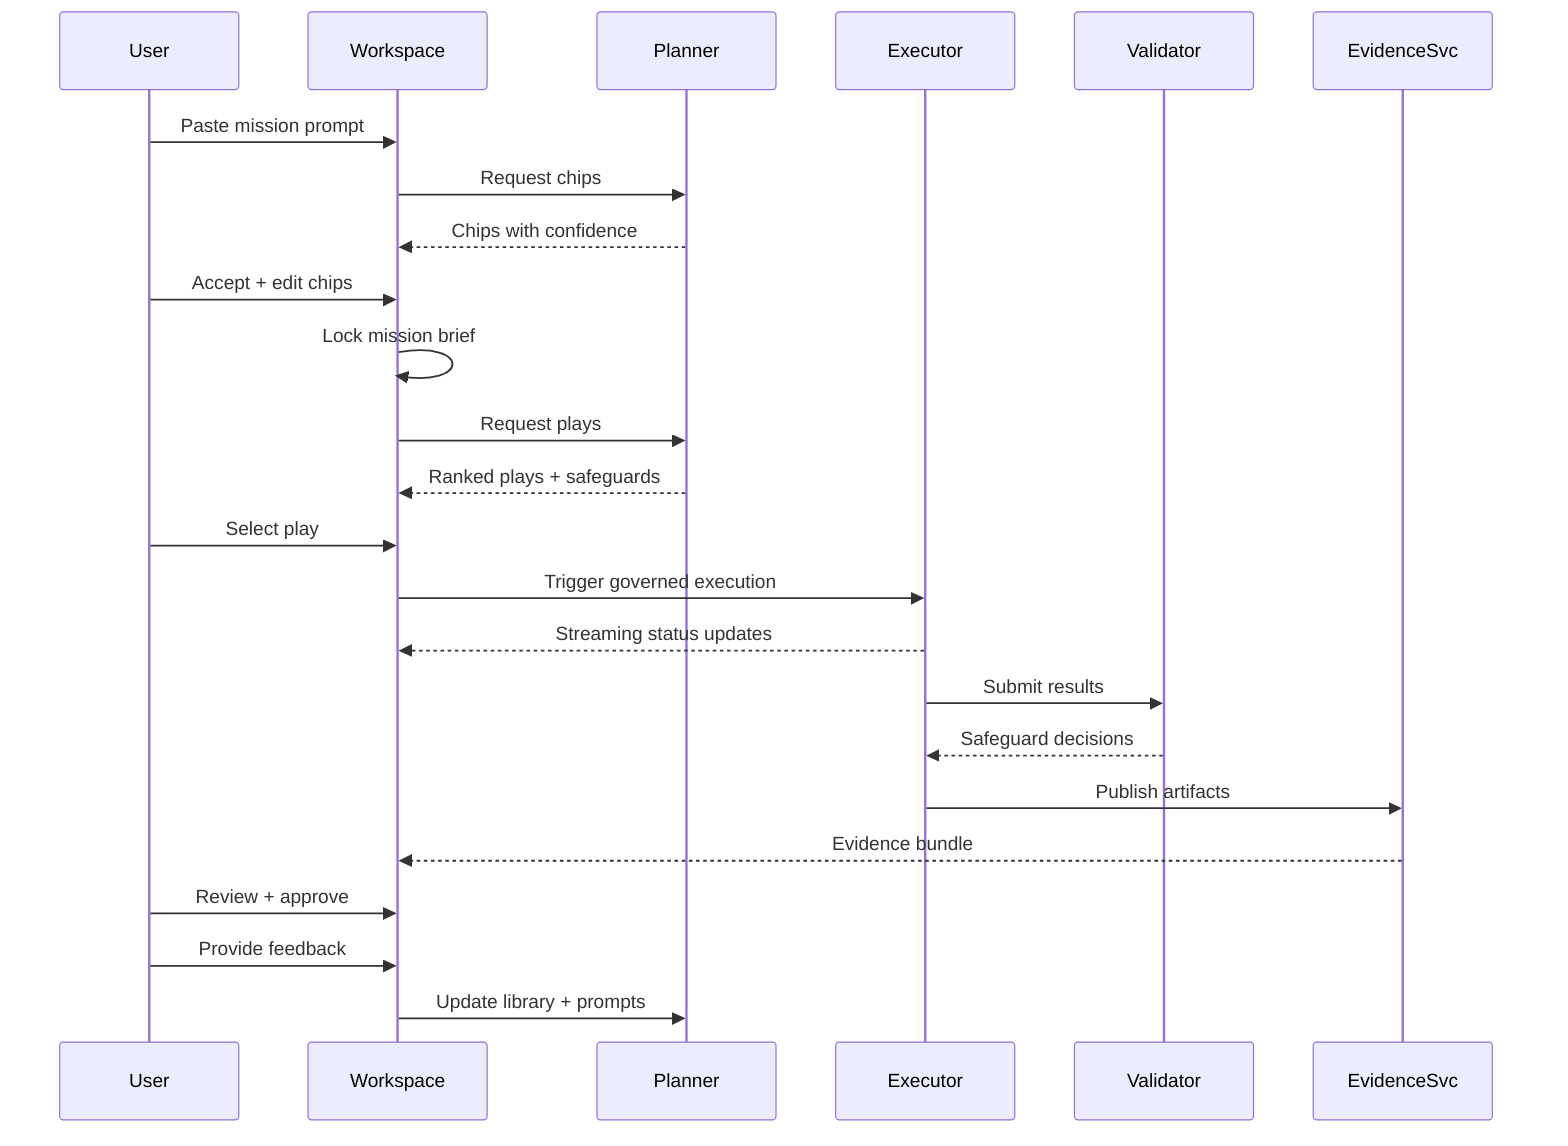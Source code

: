 sequenceDiagram
  participant User
  participant Workspace
  participant Planner
  participant Executor
  participant Validator
  participant EvidenceSvc

  User->>Workspace: Paste mission prompt
  Workspace->>Planner: Request chips
  Planner-->>Workspace: Chips with confidence
  User->>Workspace: Accept + edit chips
  Workspace->>Workspace: Lock mission brief
  Workspace->>Planner: Request plays
  Planner-->>Workspace: Ranked plays + safeguards
  User->>Workspace: Select play
  Workspace->>Executor: Trigger governed execution
  Executor-->>Workspace: Streaming status updates
  Executor->>Validator: Submit results
  Validator-->>Executor: Safeguard decisions
  Executor->>EvidenceSvc: Publish artifacts
  EvidenceSvc-->>Workspace: Evidence bundle
  User->>Workspace: Review + approve
  User->>Workspace: Provide feedback
  Workspace->>Planner: Update library + prompts